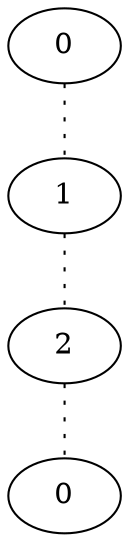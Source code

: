graph {
a0[label=0];
a1[label=1];
a2[label=2];
a3[label=0];
a0 -- a1 [style=dotted];
a1 -- a2 [style=dotted];
a2 -- a3 [style=dotted];
}
